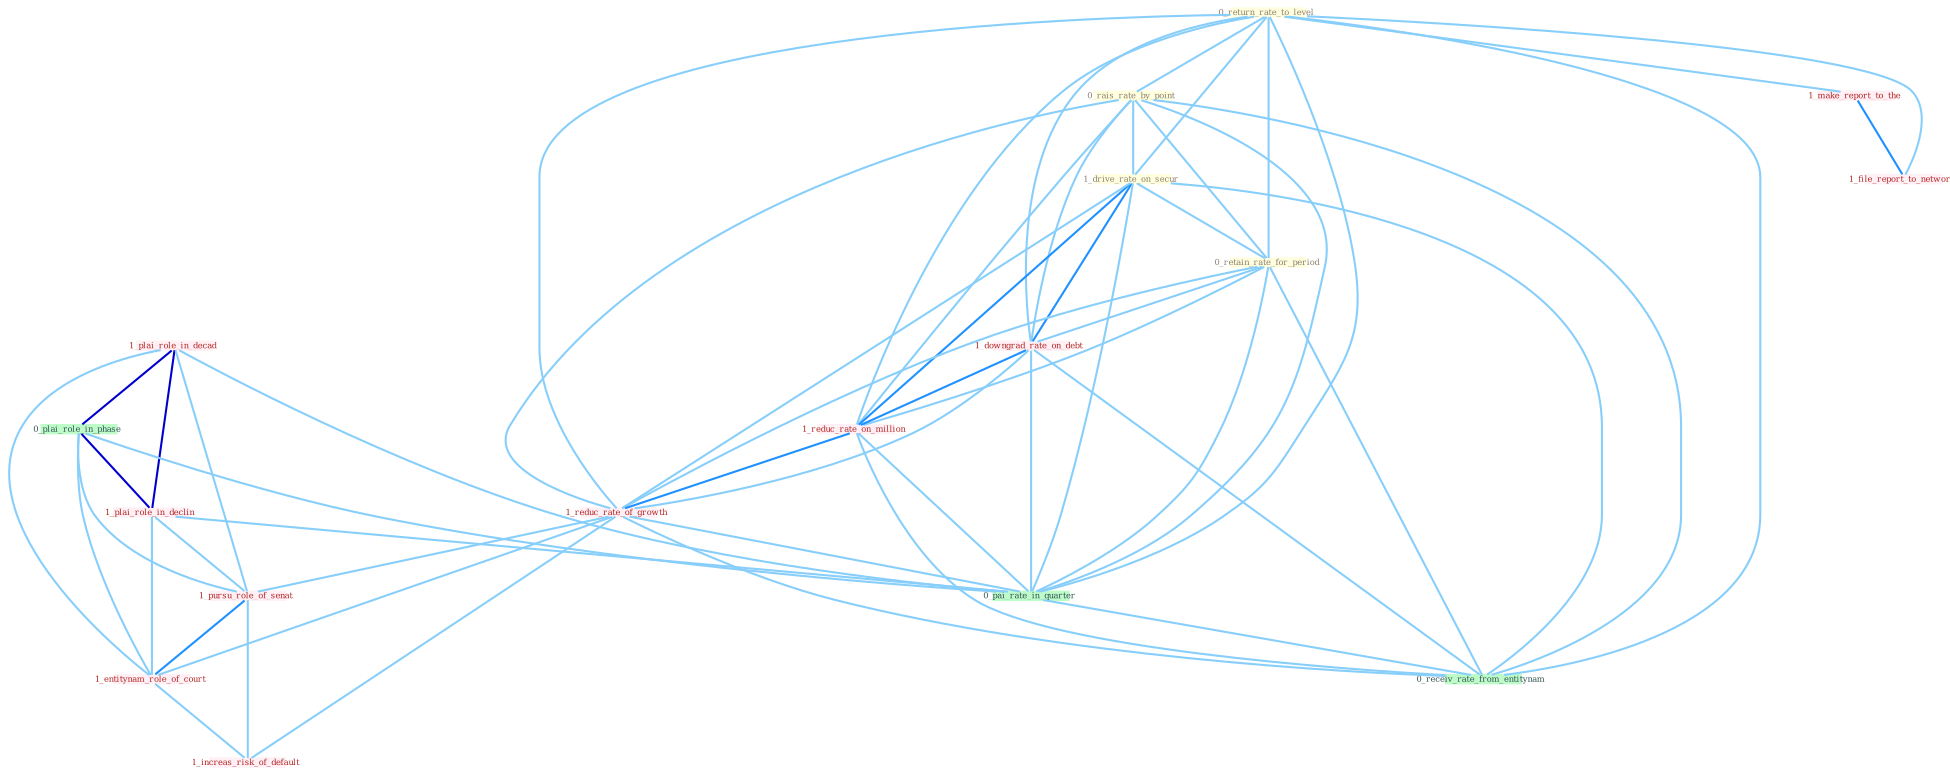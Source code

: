 Graph G{ 
    node
    [shape=polygon,style=filled,width=.5,height=.06,color="#BDFCC9",fixedsize=true,fontsize=4,
    fontcolor="#2f4f4f"];
    {node
    [color="#ffffe0", fontcolor="#8b7d6b"] "0_return_rate_to_level " "0_rais_rate_by_point " "1_drive_rate_on_secur " "0_retain_rate_for_period "}
{node [color="#fff0f5", fontcolor="#b22222"] "1_downgrad_rate_on_debt " "1_reduc_rate_on_million " "1_plai_role_in_decad " "1_reduc_rate_of_growth " "1_make_report_to_the " "1_plai_role_in_declin " "1_pursu_role_of_senat " "1_file_report_to_network " "1_entitynam_role_of_court " "1_increas_risk_of_default "}
edge [color="#B0E2FF"];

	"0_return_rate_to_level " -- "0_rais_rate_by_point " [w="1", color="#87cefa" ];
	"0_return_rate_to_level " -- "1_drive_rate_on_secur " [w="1", color="#87cefa" ];
	"0_return_rate_to_level " -- "0_retain_rate_for_period " [w="1", color="#87cefa" ];
	"0_return_rate_to_level " -- "1_downgrad_rate_on_debt " [w="1", color="#87cefa" ];
	"0_return_rate_to_level " -- "1_reduc_rate_on_million " [w="1", color="#87cefa" ];
	"0_return_rate_to_level " -- "1_reduc_rate_of_growth " [w="1", color="#87cefa" ];
	"0_return_rate_to_level " -- "1_make_report_to_the " [w="1", color="#87cefa" ];
	"0_return_rate_to_level " -- "0_pai_rate_in_quarter " [w="1", color="#87cefa" ];
	"0_return_rate_to_level " -- "1_file_report_to_network " [w="1", color="#87cefa" ];
	"0_return_rate_to_level " -- "0_receiv_rate_from_entitynam " [w="1", color="#87cefa" ];
	"0_rais_rate_by_point " -- "1_drive_rate_on_secur " [w="1", color="#87cefa" ];
	"0_rais_rate_by_point " -- "0_retain_rate_for_period " [w="1", color="#87cefa" ];
	"0_rais_rate_by_point " -- "1_downgrad_rate_on_debt " [w="1", color="#87cefa" ];
	"0_rais_rate_by_point " -- "1_reduc_rate_on_million " [w="1", color="#87cefa" ];
	"0_rais_rate_by_point " -- "1_reduc_rate_of_growth " [w="1", color="#87cefa" ];
	"0_rais_rate_by_point " -- "0_pai_rate_in_quarter " [w="1", color="#87cefa" ];
	"0_rais_rate_by_point " -- "0_receiv_rate_from_entitynam " [w="1", color="#87cefa" ];
	"1_drive_rate_on_secur " -- "0_retain_rate_for_period " [w="1", color="#87cefa" ];
	"1_drive_rate_on_secur " -- "1_downgrad_rate_on_debt " [w="2", color="#1e90ff" , len=0.8];
	"1_drive_rate_on_secur " -- "1_reduc_rate_on_million " [w="2", color="#1e90ff" , len=0.8];
	"1_drive_rate_on_secur " -- "1_reduc_rate_of_growth " [w="1", color="#87cefa" ];
	"1_drive_rate_on_secur " -- "0_pai_rate_in_quarter " [w="1", color="#87cefa" ];
	"1_drive_rate_on_secur " -- "0_receiv_rate_from_entitynam " [w="1", color="#87cefa" ];
	"0_retain_rate_for_period " -- "1_downgrad_rate_on_debt " [w="1", color="#87cefa" ];
	"0_retain_rate_for_period " -- "1_reduc_rate_on_million " [w="1", color="#87cefa" ];
	"0_retain_rate_for_period " -- "1_reduc_rate_of_growth " [w="1", color="#87cefa" ];
	"0_retain_rate_for_period " -- "0_pai_rate_in_quarter " [w="1", color="#87cefa" ];
	"0_retain_rate_for_period " -- "0_receiv_rate_from_entitynam " [w="1", color="#87cefa" ];
	"1_downgrad_rate_on_debt " -- "1_reduc_rate_on_million " [w="2", color="#1e90ff" , len=0.8];
	"1_downgrad_rate_on_debt " -- "1_reduc_rate_of_growth " [w="1", color="#87cefa" ];
	"1_downgrad_rate_on_debt " -- "0_pai_rate_in_quarter " [w="1", color="#87cefa" ];
	"1_downgrad_rate_on_debt " -- "0_receiv_rate_from_entitynam " [w="1", color="#87cefa" ];
	"1_reduc_rate_on_million " -- "1_reduc_rate_of_growth " [w="2", color="#1e90ff" , len=0.8];
	"1_reduc_rate_on_million " -- "0_pai_rate_in_quarter " [w="1", color="#87cefa" ];
	"1_reduc_rate_on_million " -- "0_receiv_rate_from_entitynam " [w="1", color="#87cefa" ];
	"1_plai_role_in_decad " -- "0_plai_role_in_phase " [w="3", color="#0000cd" , len=0.6];
	"1_plai_role_in_decad " -- "1_plai_role_in_declin " [w="3", color="#0000cd" , len=0.6];
	"1_plai_role_in_decad " -- "0_pai_rate_in_quarter " [w="1", color="#87cefa" ];
	"1_plai_role_in_decad " -- "1_pursu_role_of_senat " [w="1", color="#87cefa" ];
	"1_plai_role_in_decad " -- "1_entitynam_role_of_court " [w="1", color="#87cefa" ];
	"0_plai_role_in_phase " -- "1_plai_role_in_declin " [w="3", color="#0000cd" , len=0.6];
	"0_plai_role_in_phase " -- "0_pai_rate_in_quarter " [w="1", color="#87cefa" ];
	"0_plai_role_in_phase " -- "1_pursu_role_of_senat " [w="1", color="#87cefa" ];
	"0_plai_role_in_phase " -- "1_entitynam_role_of_court " [w="1", color="#87cefa" ];
	"1_reduc_rate_of_growth " -- "0_pai_rate_in_quarter " [w="1", color="#87cefa" ];
	"1_reduc_rate_of_growth " -- "1_pursu_role_of_senat " [w="1", color="#87cefa" ];
	"1_reduc_rate_of_growth " -- "1_entitynam_role_of_court " [w="1", color="#87cefa" ];
	"1_reduc_rate_of_growth " -- "0_receiv_rate_from_entitynam " [w="1", color="#87cefa" ];
	"1_reduc_rate_of_growth " -- "1_increas_risk_of_default " [w="1", color="#87cefa" ];
	"1_make_report_to_the " -- "1_file_report_to_network " [w="2", color="#1e90ff" , len=0.8];
	"1_plai_role_in_declin " -- "0_pai_rate_in_quarter " [w="1", color="#87cefa" ];
	"1_plai_role_in_declin " -- "1_pursu_role_of_senat " [w="1", color="#87cefa" ];
	"1_plai_role_in_declin " -- "1_entitynam_role_of_court " [w="1", color="#87cefa" ];
	"0_pai_rate_in_quarter " -- "0_receiv_rate_from_entitynam " [w="1", color="#87cefa" ];
	"1_pursu_role_of_senat " -- "1_entitynam_role_of_court " [w="2", color="#1e90ff" , len=0.8];
	"1_pursu_role_of_senat " -- "1_increas_risk_of_default " [w="1", color="#87cefa" ];
	"1_entitynam_role_of_court " -- "1_increas_risk_of_default " [w="1", color="#87cefa" ];
}